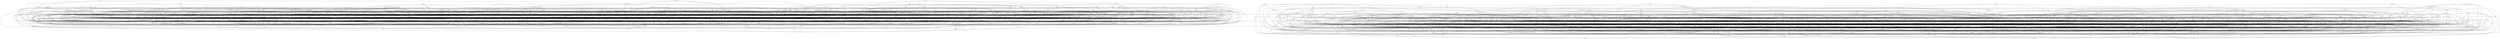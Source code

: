 graph G {
ncx -- ncb
ncx -- zdz
ncx -- zlz
ncx -- pcj
mrt -- rjs
mrq -- bvd
mrk -- zsg
mrk -- ksb
mrk -- cml
mrk -- hqh
zhx -- rdv
jxx -- vcv
zrx -- zss
zrx -- ngj
zrx -- mph
zrx -- fcm
zrx -- zlk
mhk -- bnf
mhk -- pcb
mhk -- hjk
mhk -- vxf
lmc -- nhr
lmc -- slp
lmc -- ltz
lmc -- mzl
lmc -- ddm
lfb -- npj
lfb -- xxj
lfb -- zzs
lfb -- zrz
zxf -- fnz
kpq -- rtq
kpq -- kjs
kpq -- kdr
rgr -- cpx
rgr -- xlc
rgr -- slp
frp -- cpx
frp -- xfc
ntr -- xtb
vtl -- sht
vtl -- cfl
vtl -- lxr
vtl -- knj
cjj -- vkh
cjj -- rmz
xtz -- jpp
xtz -- cjj
xtz -- zpf
bcs -- snl
bcs -- kkm
bcs -- rfk
bcs -- xgt
rcx -- bvd
rcx -- ntx
rcx -- pgg
rcx -- fbm
bgk -- mtg
fqx -- jbh
fqx -- hzz
fqx -- gvp
fqx -- pgv
tks -- cln
tks -- vcl
klh -- pfh
jmk -- mgn
jmk -- nvg
dsz -- pjj
dsz -- mlx
jxr -- lsf
jxr -- mph
gbg -- mdn
zmg -- vbt
zmg -- cjv
zmg -- mqj
zmg -- cpf
lmq -- mtg
lmq -- hlx
lmq -- qtn
vcd -- qcj
vcd -- ksb
vcd -- mkg
xhl -- xpt
xhl -- xtv
xhl -- tmc
dzn -- qkp
rqj -- qnm
rqj -- zfl
rqj -- czq
rvm -- fhm
rvm -- fnq
rvm -- hlx
rvm -- vrb
rvm -- zbx
xgx -- svg
smv -- mnz
smv -- psr
smv -- lzl
smv -- qmj
smv -- gcb
sdx -- vxx
sdx -- vqq
tbl -- ntr
kms -- dfl
kms -- zmz
lqz -- stz
lqz -- jxq
lqz -- hdk
qdx -- pgp
qdx -- dsk
fvr -- trk
fvr -- qkp
fvr -- btv
fvr -- rfk
fvd -- ngp
fvd -- gxp
fvd -- xfs
fvd -- ljj
fvd -- bbg
grc -- pmz
grc -- mvk
grc -- slp
grc -- bxb
grc -- txr
ppf -- gdx
ppf -- gxp
ppf -- bkp
ppf -- qfp
ppf -- vdv
mqd -- src
dnk -- ldx
dnk -- jpg
dnk -- pxs
dnk -- kts
brk -- xpp
jpk -- rfg
jpk -- zlc
jpk -- tbq
jpk -- qkc
dhs -- thl
dhs -- rtq
dhs -- kls
tzp -- jmk
pgr -- hzz
pgr -- plp
pgr -- dcq
zhp -- tfx
zhp -- rjc
zhp -- fjt
xjq -- vjc
xjq -- tbl
xjq -- lzl
xjq -- fxj
gmk -- pgv
xdf -- qst
xdf -- bhx
znd -- qzm
znd -- ptl
lcj -- fht
kvb -- vxf
kvb -- ktj
kvb -- fqm
kvb -- xsv
msg -- zmm
msg -- kjc
msg -- snf
msg -- xpn
zkl -- gpz
zkl -- rmn
zkl -- nvk
zkl -- xpb
kmk -- lvt
sdr -- jbr
sdr -- ndr
sdr -- vhp
sdr -- kzf
sdr -- ndp
lhm -- mqv
lhm -- tfd
lhm -- xvk
lhm -- qdc
pdp -- sbk
pdp -- pgp
tsc -- cjv
tsc -- ttq
tsc -- fcm
fvf -- tct
fvf -- jgx
fvf -- fjt
fvf -- rmh
fvf -- fdr
jrq -- ndf
jrq -- stg
jrq -- rjz
jrq -- vbp
jrq -- ldt
bkp -- cgb
kfr -- dtl
kfr -- thv
kfr -- mzn
hjd -- bqf
hjd -- tzp
hjd -- zrt
hjd -- vjn
hjd -- fkz
rfk -- psd
hkr -- gft
xkp -- qsx
xkp -- xbd
ldr -- jvp
ldr -- dmr
sqc -- psf
zsj -- lrc
zsj -- xpm
zsj -- hvj
vjn -- pml
jmr -- ztk
jmr -- xvk
jmr -- mms
zqq -- ttc
zqq -- qzx
ttc -- cjv
ttc -- jfp
hzp -- jcg
hzp -- xmc
hzp -- qpr
cns -- kxx
mkz -- xpb
mkz -- dtn
njh -- txr
njh -- nhk
njh -- kmn
njh -- cmp
cgs -- mrs
cgs -- spk
klv -- chf
klv -- zbz
klv -- vrf
fdl -- lkd
fdl -- frh
xms -- dgm
ddm -- xvp
ddm -- csc
ddm -- gqp
zjv -- tnr
zjv -- fsv
zjv -- qzz
zjv -- czr
vbp -- cvq
vbp -- cln
vbp -- ggm
hld -- fql
crt -- jls
crt -- krp
crt -- ldj
crt -- zlj
hlb -- zdh
hlb -- bpc
hlb -- rzb
hlb -- bxz
hlb -- vnh
hlb -- qch
rbf -- xdb
rbf -- nml
rbf -- gqg
rbf -- zht
rbf -- kvr
mfd -- pql
mfd -- kjc
vbm -- dsz
vbm -- zmm
ngj -- dlt
mxq -- mqj
mxq -- xmc
mxq -- llm
mxq -- ttc
qcm -- xtb
qcm -- gpx
qcm -- tgx
qcm -- gnz
svj -- cpx
svj -- ckl
hbz -- dgs
hbz -- gqp
lkl -- xlc
qjx -- pkb
qjx -- kjc
qjx -- zmx
rtx -- fxm
rtx -- mgn
rtx -- bkc
zpx -- gnk
vcx -- lmk
vcx -- fdg
vcx -- bjx
sjp -- jsh
sjp -- hbm
sjp -- gbm
sjp -- lhj
sjp -- drj
krp -- ltc
krp -- mzp
dbr -- vjl
dbr -- zdz
cxp -- gjj
cxp -- fzg
cxp -- lzl
cxp -- nff
sbm -- zlk
sbm -- rzp
sbm -- bpc
sbm -- ngj
vzv -- cps
vzv -- rbf
vzv -- cll
vzv -- vpv
vzv -- chn
hpk -- gnt
hpk -- lfx
hdq -- msz
hdq -- ccv
hdq -- msg
dsd -- lxg
dsd -- xgb
dsd -- krk
dsd -- qrn
xgb -- zdz
xgb -- lhp
xgb -- bsq
nhp -- shr
nhp -- msz
pbk -- xxl
pbk -- mlr
bgg -- zxt
bgg -- xfr
pxn -- gqg
pxn -- zqz
pxn -- mtq
pxn -- dsk
pxn -- trx
pxn -- znf
mgx -- qgj
mgx -- qcj
mgx -- vlv
hhk -- mrq
hhk -- zst
fkr -- czq
fkr -- pgp
prz -- bzp
dqm -- lbp
fzq -- bql
ngc -- lsf
cpf -- lnn
rgx -- szt
zqz -- vjb
qpb -- ddq
qpb -- mmt
qpb -- lgt
nnb -- jgr
nnb -- ppx
nnb -- rgx
jbc -- chg
jbc -- zbk
ltc -- xzz
dqh -- lks
rsl -- tpx
rsl -- hhm
rsl -- krp
rsl -- ksb
fnq -- kjv
qxs -- vjf
qxs -- dmr
lcs -- bqm
lcs -- prq
lcs -- qdt
lcs -- hfh
kjm -- pxk
kjm -- cck
kjm -- xxr
kjm -- pcj
mcm -- mxg
rhx -- qqn
rhx -- mhc
rhx -- bvq
fgv -- pzx
fgv -- zst
fgv -- jjq
nml -- czh
bds -- mgn
bds -- ptz
bds -- zhr
bds -- flh
bds -- tns
nfs -- drh
nfs -- qsx
vmc -- kqd
vmc -- jqq
tsn -- dxp
tsn -- rnc
tsn -- jxr
tsn -- ggc
xpp -- mdz
xpp -- pgg
kkm -- jhb
kkm -- vjn
kkm -- zhx
kkm -- nqh
zvz -- rlj
fcq -- dxp
fcq -- xfr
fcq -- cpf
fcq -- lgk
vch -- blb
vch -- cln
vch -- lhj
vch -- tjq
vch -- dgc
rhj -- fnq
rhj -- zpf
rhj -- dxc
sps -- fpl
sps -- cpx
sps -- znk
dzk -- nqj
dzk -- bfr
dzk -- lkr
dzk -- xsp
khm -- lxt
khm -- ztk
znt -- hjg
znt -- fqg
znt -- nml
znt -- ldk
hjq -- qcn
hjq -- qgn
hjq -- hhk
hjq -- jtl
qtz -- krm
qtz -- ljg
qtz -- jlb
qtz -- sbd
hxh -- sps
hxh -- jsx
hxh -- lbp
hxh -- rhv
hxh -- lqb
hxh -- ktq
fqn -- sqc
fqn -- gxv
fqn -- qlf
fqn -- xgx
fqn -- fvd
gdx -- btm
gdx -- mbf
cxs -- qgl
cxs -- ngc
cxs -- zfr
cxs -- lcj
cxs -- jmh
rmq -- nhk
rmq -- xzz
rmq -- qcn
rmq -- qvs
tvt -- kzx
tvt -- spk
tvt -- sxv
tvt -- sdq
fjt -- cps
qpx -- pjj
qpx -- pgx
qpx -- qsx
ptf -- jjk
ptf -- gdd
ptf -- dtn
trx -- ssd
trx -- vqm
zlz -- zrq
hkc -- ldt
hkc -- hsr
hkc -- krp
hkc -- fkr
gmx -- gnz
gmx -- msn
gmx -- kfm
gmx -- shr
ctb -- zvp
rsx -- ldx
rsx -- hvj
dzh -- vbm
dzh -- mtz
dzh -- lcj
dzh -- bxz
htk -- bpv
qmt -- pzx
qmt -- zsm
jqc -- fzq
jqc -- glh
jqc -- mdz
hls -- bpv
hls -- kjs
srd -- zvz
srd -- cdd
srd -- rjc
zpt -- crq
qxr -- vfm
qxr -- czq
zvg -- mrp
zvg -- srt
zvg -- ngg
tjk -- mgr
tjk -- gsl
tjk -- mkg
shr -- frl
shr -- tdv
nxn -- jnj
kdr -- mhx
jml -- mdz
snc -- zds
tbq -- xgf
tbq -- hfh
cpp -- rsc
cpp -- mlq
cpp -- kvq
cpp -- lhx
kcs -- qzm
kcs -- hrz
kcs -- ttr
kcs -- lrc
kcs -- tqj
trm -- bxd
trm -- zgm
trm -- gpt
pns -- hmj
pns -- mjg
pns -- rmz
krm -- fjt
krm -- xpf
krm -- nlq
qrk -- klx
qrk -- crh
cqr -- jtr
cqr -- gxx
cqr -- ppx
cqr -- krx
plh -- vjl
plh -- xmc
plh -- dgz
plh -- zxc
qlf -- kmk
qlf -- sjv
qgn -- mbf
qgn -- fbt
dnx -- hzt
dnx -- qxx
dnx -- snm
dnx -- dcq
gzk -- cpt
gzk -- zjd
gzk -- lnt
gzk -- vmh
pxk -- xrp
pxk -- fcn
pxk -- hdk
pxk -- thv
pxk -- zmz
gcb -- vqt
cnb -- rnq
cnb -- rnc
cnb -- stf
cnb -- bkm
rdr -- zxc
rpt -- jgp
rpt -- psf
rpt -- qgk
rpt -- prz
msh -- fpk
msh -- vhf
msh -- xhh
zmq -- lmc
zmq -- rgv
zmq -- bxb
zmq -- qgj
clf -- sqc
clf -- zhx
clf -- vvs
clf -- hls
rlm -- dgz
rlm -- mdn
shd -- jrp
cpg -- gkh
cpg -- cll
cpg -- rhv
cpg -- ttg
cpg -- xgt
fcm -- skk
fcm -- rlm
bsz -- zlp
bsz -- pch
jgh -- ggd
jgh -- klv
jgh -- hkq
jgh -- lng
hmf -- bkc
hmf -- xlc
hzc -- hkr
hzc -- zhh
mxn -- ldh
flh -- tcc
sff -- rqj
sff -- xsz
dpc -- lkh
dpc -- krt
dpc -- xgv
dpg -- dqp
dpg -- jfg
dpg -- zff
fvx -- nfs
fvx -- qnn
fvx -- snf
fvx -- dfg
xmf -- tlb
tdb -- fbm
tdb -- ghn
mkq -- mtq
mkq -- jqc
nff -- xrb
nff -- qmj
nff -- clh
fxj -- zpx
fxj -- rzp
fxj -- dmr
fxj -- brs
zrk -- zdm
zrk -- gpm
zrk -- ggd
vbt -- chz
vbt -- sgn
cck -- jzm
cck -- rnc
gxv -- pck
gxv -- vhr
mhs -- vtp
mhs -- xjc
mhs -- mkk
mhs -- vjc
hrz -- thv
hrz -- gpp
hrz -- mkk
hrz -- bxr
bxg -- qth
bxg -- llm
bxg -- kms
bxg -- snm
kkr -- jjk
kkr -- mcm
kkr -- gbs
kkr -- mrp
qlh -- zbr
qlh -- chn
qlh -- ljm
zfk -- nbp
zfk -- shr
zfk -- rnq
zfk -- qkn
zfk -- pgx
nqn -- vqm
nqn -- nlg
nqn -- fcf
nqn -- shh
mts -- zqk
mts -- frl
mts -- ttr
hzb -- gmt
hzb -- thx
hzb -- zlz
hzb -- gvz
ffs -- mdn
hjx -- pgx
hjx -- dtk
hjx -- hzz
hjx -- xdf
hjx -- rqb
hjx -- cqr
jzm -- kpv
jzm -- zpt
tcr -- jhb
hbv -- czg
hbv -- mfn
hbv -- prq
hbv -- zmb
hbv -- ldr
bpg -- vng
bpg -- mrs
bpg -- njp
bpg -- gdd
ggm -- ppv
ggm -- hhp
svg -- lvt
gbq -- zpx
gbq -- zlc
gbq -- prb
gbq -- qhj
gbq -- lrc
vdc -- qbs
vdc -- pbd
tpl -- zhx
tpl -- qzj
tpl -- fjp
tpl -- prz
hbt -- xkd
llp -- grs
llp -- xpn
llp -- tsc
llp -- btf
llp -- slt
llp -- xgl
hbd -- mtf
hbd -- hld
hbd -- qhh
sxq -- lkl
sxq -- svb
sxq -- nrj
gcl -- lvt
gcl -- sbk
gcl -- rtq
gkn -- qth
brs -- mtz
grt -- mhj
grt -- jcg
grt -- qbs
grt -- njs
gdj -- fht
gdj -- xzn
kcx -- tks
kcx -- fql
kcx -- jgx
fpj -- jjr
fpj -- zjr
fpj -- zlv
fpj -- ltc
fpj -- zfl
drj -- qbn
vlm -- gxk
vlm -- bvc
vlm -- cgn
stf -- kzx
stf -- llz
stf -- mxk
stf -- zps
qcn -- ndb
qcn -- lxd
qzx -- kpv
qzx -- hlx
jsh -- psf
jsh -- qkp
gjt -- qch
gjt -- jlz
gjt -- gbg
mzn -- nvk
fsk -- gqg
fsk -- zhh
pvh -- vxx
pvh -- psp
tjb -- znj
tjb -- klx
cml -- glh
cml -- jfv
xrb -- xtb
xrb -- vhf
xtn -- kgh
xtn -- zbr
lkh -- qkc
lkh -- cds
kgr -- hls
kgr -- rlj
kgr -- pdp
kgr -- vxf
vcf -- mkn
vcf -- srg
vcf -- pxc
vcf -- brk
psv -- nsj
psv -- llm
psv -- slt
psv -- gmk
qkr -- rhv
qkr -- dzn
chp -- dxc
chp -- jhz
chp -- lkq
chp -- pns
sfx -- ggm
sfx -- fxm
sfx -- cpx
sfx -- hgj
zck -- pkp
zck -- pdf
btf -- tgn
btf -- nlb
btf -- gzb
rms -- mhj
bkm -- lmq
bkm -- krh
bkm -- sgn
ctf -- lrc
ctf -- zmb
ctf -- gpz
rph -- gcg
rph -- hbm
rph -- xhj
rph -- sdv
vvc -- kxx
lpd -- hrf
lpd -- msp
lpd -- hbm
lpd -- dqb
xmc -- cfl
jdj -- nhr
jdj -- nxb
jdj -- nrj
jdj -- sff
nfl -- fgl
nfl -- xtn
gcd -- fdr
qst -- hjj
qst -- jxx
zcs -- xxr
zcs -- qch
zjb -- shz
zjb -- ndz
zjb -- nlh
zjb -- ccv
kls -- qnm
kls -- qmd
kls -- gqp
rvr -- rhv
mbn -- ldk
xgl -- zrz
xgl -- zmv
zzt -- grs
zzt -- rgx
zzt -- svn
zzt -- xvk
vxk -- gff
mqv -- lnn
jkf -- jrp
jkf -- mgj
jkf -- zgj
jkf -- pmh
sht -- fqb
thl -- dzj
tjt -- nqh
tjt -- ccn
tjt -- pxz
tjt -- sdv
tjt -- ljg
nhl -- lkd
nhl -- pxz
jpp -- qpr
jpp -- gdr
plp -- rdr
pgx -- qnn
tcx -- pbq
tcx -- ppz
tcx -- pnr
tcx -- hpp
mkk -- sxv
jpb -- cjj
jpb -- jxx
jpb -- bll
jpb -- ckv
lvp -- gnz
lvp -- rjs
lvp -- dxc
spk -- zdh
jsx -- nxb
jsx -- cqq
ftt -- crh
ftt -- zss
fjp -- rss
fjp -- vbx
fjp -- znr
zff -- njc
zff -- mmb
bbg -- cmm
bbg -- qpt
bbg -- cpd
bbg -- qcj
mgl -- njc
mgl -- zsg
mgl -- zvp
mgl -- kgj
xtd -- xxl
xtd -- fsk
rsd -- jgg
rsd -- blm
ztk -- bxr
ztk -- vgc
zmx -- zsb
zmx -- gbg
vns -- kmg
vns -- kvq
vns -- bcn
vns -- nsp
gkd -- bdh
gkd -- fzq
gkd -- hpk
chb -- ksp
chb -- rsb
nlh -- brc
nlh -- cns
nlh -- kts
gxz -- zmh
gxz -- zxc
gxz -- pxt
gxz -- mgz
znk -- tjk
znk -- ljg
tpf -- trm
tpf -- mgx
tpf -- tns
pnh -- mdn
pnh -- chb
pnh -- pcj
pnh -- jhx
ccv -- ffs
ccv -- kcm
zdz -- xnk
zdz -- pkp
pjj -- plp
lpn -- qjq
lpn -- dvr
lpn -- dsk
lpn -- xzz
jfm -- tvz
jfm -- ptq
jfm -- dxp
jfm -- mrt
skq -- tcc
skq -- hbd
skq -- gcg
skq -- kgh
zzv -- vll
zzv -- xlt
zzv -- xsv
zzv -- hld
hjh -- qvf
hjh -- gnx
hjh -- bhx
hjh -- zsb
glh -- jbt
fdg -- hdv
fdg -- psr
fdg -- vbt
pzn -- qtr
fpk -- tjb
fpk -- zjb
fpk -- cgf
fpk -- zpt
xts -- lks
xts -- hgf
xts -- hlt
xts -- blm
szd -- qgl
szd -- xnn
szd -- svn
szd -- fdg
mkn -- dff
mkn -- pcb
mkn -- blm
vlh -- qch
vlh -- tlh
vlh -- zqv
vlh -- zbj
kzf -- tbq
kzf -- kjv
svr -- srv
svr -- hbq
svr -- bvq
svr -- zgm
ghj -- mkz
ghj -- prb
ghj -- dgz
ghj -- qxx
ghj -- fqb
frh -- dzj
frh -- zgj
dqp -- nml
dqp -- ckl
dqp -- vml
dgc -- xxm
dgc -- bvq
dgc -- bts
qvq -- gvz
qvq -- qxs
qvq -- cjj
qvq -- jmz
jxq -- pxt
jbr -- qrk
jbr -- kkr
jbr -- zmh
ttk -- ngp
ttk -- tkh
ttk -- vcd
skk -- plp
tmv -- lfc
spp -- rjs
spp -- gkn
spp -- zqq
mjb -- qkb
mjb -- nhp
mjb -- zss
mjb -- cjv
pxs -- qsx
pxs -- tck
rgn -- zfl
rgn -- bql
pmc -- gzj
pmc -- jfp
qhp -- dtn
qhp -- rlp
qhp -- jvp
qhp -- znj
qhp -- drh
jgj -- xjc
jgj -- gkn
jgj -- bbr
jgj -- lfk
kvr -- tcz
kvr -- lcm
kvr -- jjr
kvr -- zgv
txz -- kqd
txz -- pnm
sbr -- dcq
sbr -- tsh
sbr -- zss
sbr -- bxz
fpl -- shh
fpl -- cjl
mcd -- kkj
mcd -- zsm
mcd -- vfd
mcd -- cqj
mcd -- pzv
pnt -- npb
pnt -- fxk
pnt -- fds
pnt -- mvt
knj -- zdz
knj -- mrs
nlq -- qhh
nlq -- rss
nlq -- vrf
qrn -- kts
qrn -- vjq
qrn -- ppm
qrn -- xpt
qrn -- dbp
gtn -- csc
vqs -- mxm
vqs -- qkb
vqs -- lsf
vqs -- msz
hqh -- vrm
hqh -- qmd
hqh -- jvx
dvr -- pfb
dvr -- qlh
dvr -- fqg
ztg -- pgg
sdq -- zxf
jqq -- svb
rjb -- qlx
rjb -- hbz
rjb -- rtq
rjb -- ptz
zxv -- fqg
zxv -- tdb
zxv -- ssd
qcb -- gsl
qcb -- hld
fsv -- gsf
fsv -- pkp
czh -- tzn
ppj -- lbp
ppj -- tmv
ppj -- hgj
ppj -- nmb
gff -- jrg
gff -- cpd
gff -- psd
gff -- ldh
gff -- tcz
crq -- bpz
slt -- bxr
fsc -- frp
fsc -- fvb
gpf -- qxg
gpf -- bkp
gpf -- pxz
pdc -- jtd
pdc -- bks
pdc -- chn
pdc -- xxs
mnp -- chz
mnp -- gvx
mnp -- jmr
mnp -- vsv
ndz -- qzx
dhk -- hqc
dhk -- jrg
dhk -- cpx
dhk -- djb
hqc -- zbr
hqc -- fvb
ftg -- xjq
ftg -- xpn
ftg -- kjc
ftg -- zbj
rxz -- ttq
rxz -- xsp
gdh -- nnd
gdh -- vjn
gdh -- xmf
gdh -- mxn
mzl -- htf
mzl -- bdh
vmr -- mrq
vmr -- jgg
xsv -- zvp
xsv -- sjv
xsv -- znk
hrf -- btm
xxr -- jll
xxr -- dxc
gst -- lmj
gst -- xvp
gst -- vfd
gst -- svj
gst -- qxh
gst -- bgt
zkk -- pdf
zkk -- qnn
xbd -- dpl
xbd -- gzb
xbd -- zfr
rgv -- tjg
rgv -- gnn
rgv -- qpt
rgv -- rhr
dds -- vfm
dds -- gxj
dds -- lks
nnn -- rms
kjz -- qzn
kjz -- zlz
kjz -- ptq
kjz -- tnv
dxl -- hbt
dxl -- tqk
dxl -- frp
dxl -- tfx
rqb -- rbg
rqb -- ldr
rqb -- lqz
brc -- zjd
hjk -- qxr
hjk -- trx
hjk -- dzn
mbl -- tmv
mbl -- gcd
mbl -- tks
mbl -- jvx
thx -- zmz
thx -- nhp
thx -- brc
zxt -- szt
tgn -- rsc
hfh -- rms
cqj -- lgr
cqj -- crz
ttr -- mnz
ttr -- zlq
jfc -- htf
jfc -- cbj
jfc -- rlj
bnx -- xfc
nhr -- pfb
xbz -- gvz
xbz -- zpx
xbz -- bxz
pjm -- dxp
pjm -- mxk
crz -- gqg
crz -- gcg
vng -- qtr
vng -- jnb
kbm -- mbf
kbm -- dff
kbm -- qvs
kbm -- zlj
vml -- zjr
vml -- thl
vml -- znr
qhf -- cgf
qhf -- pxt
qhf -- jxx
zjl -- xhc
zjl -- bpv
zjl -- mbn
zjl -- gzg
zjl -- dqj
qlt -- vxz
qlt -- psr
qlt -- smj
qlt -- xgv
qlt -- qdt
vjc -- dtk
vjc -- lll
vzb -- qmb
vzb -- tnr
vzb -- nxn
vzb -- mgr
vzb -- sbk
vzb -- hhk
tdg -- qkc
tdg -- gth
tdg -- rbb
tdg -- hvj
pdm -- vfb
pdm -- pbk
pdm -- djg
mlq -- fcm
mlq -- klh
qfm -- mlq
qfm -- vbm
qfm -- gdj
lfc -- cjg
lfc -- bzp
pdh -- cjv
jmh -- krk
jmh -- jxq
jmh -- khm
stb -- hdq
stb -- dqd
stb -- gch
sxc -- fpl
sxc -- fxm
sxc -- nhk
sxc -- psp
mnd -- fmj
mnd -- xxs
mnd -- qfp
mnd -- rrm
mnd -- jtg
bnr -- kmf
bnr -- lxr
mdz -- qkp
mdz -- jfv
mrp -- jch
mmt -- pxz
gbm -- dds
gbm -- qbj
gbm -- mmb
zdb -- xdf
zdb -- nhq
zdb -- hdv
zdb -- xzn
zdb -- chg
mhc -- zvp
mhc -- blm
mhc -- lkl
vsv -- bgl
vsv -- zpx
kxr -- szt
ndp -- jvp
ndp -- mzc
ndp -- ngj
szk -- clh
szk -- zxf
szk -- gjt
szk -- tjz
srk -- lmj
srk -- qfb
srk -- qjq
hjj -- spk
bpj -- sdq
bpj -- jxr
bpj -- lxt
bpj -- vls
gth -- dpl
gth -- nqj
gth -- ppx
qcj -- cmm
qcj -- nxg
qcj -- gbm
nft -- thl
nft -- lfx
nft -- szj
cvq -- hqc
cvq -- mkg
mss -- ptq
dbp -- vrb
pck -- ljm
bts -- cjl
bts -- mtf
bts -- psf
nsp -- fxs
nsp -- cxp
nsp -- pkp
tbn -- hzp
tbn -- krx
tbn -- gdj
tbn -- kmf
gkt -- nfl
gkt -- cml
gkt -- qpv
gkt -- pft
gld -- zvp
gld -- jlb
mlr -- mjr
mlr -- cjg
gjz -- bvc
gjz -- txr
gjz -- lhj
fgl -- ttg
zpd -- xtc
zpd -- hld
zpd -- pft
lrh -- ncb
lrh -- mfd
lrh -- zpf
lrh -- mcm
xxq -- znr
xxq -- hqz
xxq -- njd
xxq -- zlj
xxm -- jtg
xxm -- zgm
xxm -- pgg
clc -- qjs
clc -- rgb
clc -- pfb
clc -- jml
bvq -- pml
bvq -- ztg
bvq -- gkh
xkc -- frp
xkc -- xxs
xkc -- pml
grh -- lkd
grh -- ksr
grh -- cgn
grh -- qhl
vpf -- djb
vpf -- zdm
vpf -- pdp
vpf -- fpd
rzb -- srt
rzb -- mxg
rzb -- mjt
snl -- mkq
snl -- cll
snl -- nxg
dqj -- zfv
dqj -- hzs
dqj -- vrm
fmd -- mdz
fmd -- nms
fmd -- jlb
dkc -- blm
dkc -- bxb
dkc -- vhr
bxs -- sdx
bxs -- zqp
bxs -- fzq
bxs -- cvq
gxx -- pjj
vhp -- bbr
zbz -- cpd
zbz -- lmj
zbz -- fdf
mgz -- frl
mgz -- tnl
mgz -- nvk
vjp -- ctb
jdg -- mph
jdg -- mjb
jdg -- tnv
jdg -- cds
jdg -- lhp
rdd -- pfb
hvh -- tqx
hvh -- dbp
hvh -- gqv
nxb -- fbm
qdt -- jcg
qdt -- rzq
tmc -- zbk
tmc -- vrb
tmc -- pgr
qfg -- tvf
qfg -- nft
tht -- cdd
tht -- vfm
tht -- mrq
skm -- msz
skm -- krh
skm -- jfz
skm -- zcs
rzq -- zmh
fkp -- bzp
mng -- zmv
mng -- nnn
vlj -- fdl
vlj -- hmc
vlj -- zqz
vlj -- zrt
vlj -- mcr
vlj -- fvd
xvk -- tbq
xvk -- qhj
bfr -- qvf
bfr -- vfx
bfr -- zqv
bfr -- chz
dpm -- kjs
dpm -- gcl
dpm -- hxp
qgq -- hjj
qgq -- sxv
zbf -- hkh
zbf -- zmv
zbf -- hqf
zbf -- bxg
zbf -- jpg
xrp -- xgf
xrp -- smj
jgx -- mmt
jgx -- lmh
jgx -- ktq
bvc -- xhc
bvc -- ssd
vbv -- zpf
vbv -- cgs
vbv -- qgq
qxc -- xsm
qxc -- mcr
qxc -- crl
qxc -- srk
qxc -- ttk
mmk -- srg
mmk -- ldp
mmk -- lnm
dtb -- dtn
dtb -- fht
dtb -- gvx
znf -- ssd
znf -- cgn
znf -- pxc
znf -- gnt
nlm -- cml
nlm -- jqq
nlm -- fbk
zhr -- gpm
zhr -- dzn
tjl -- dkl
tjl -- gpp
tjl -- mtz
jrm -- gld
jrm -- sxq
jrm -- mfx
jrm -- tcr
ndr -- vhp
ndr -- vbv
ndr -- pkb
vpv -- sbv
vpv -- mlr
vpv -- qfb
zks -- msz
zks -- kzx
zks -- xhh
zks -- brc
bll -- mhj
dtl -- pbd
dtl -- jhz
bfb -- gxx
msz -- czg
npq -- zql
npq -- lxr
npq -- gcs
zcm -- vls
zcm -- tdj
zcm -- lkg
zcm -- htr
qpr -- mjg
fcf -- mmk
fcf -- vts
fcf -- vmr
kqv -- lxr
kqv -- mkk
kqv -- lqc
jmp -- nms
jmp -- dqh
jmp -- gnn
jmp -- zht
vst -- tqx
vst -- hbs
vst -- fzg
pnz -- qpb
pnz -- tcc
pnz -- bqp
pnz -- rkk
vbk -- rbf
vbk -- xpf
mtq -- qpt
dbs -- mbn
dbs -- lfr
dbs -- qmt
dbs -- mkg
jvc -- tcc
jvc -- pcb
jvc -- zst
jvc -- zgm
sbp -- pkb
sbp -- mjt
sbp -- hxv
sbp -- tfl
kkh -- nlm
kkh -- vdz
kkh -- fql
vfb -- gsl
vfb -- nlg
vfb -- mgj
vfb -- qzj
tnj -- bvq
tnj -- qmd
tnj -- kpl
rpb -- svb
rpb -- cmm
rpb -- srv
hqz -- cps
hqz -- vdv
xdz -- zkn
xdz -- rtx
xdz -- hmc
xdz -- djb
xgm -- zdh
xgm -- pfh
xgm -- hdv
rrr -- xgx
rrr -- jrg
qft -- dls
qft -- qlz
qft -- jbc
qft -- hff
rzp -- chg
xtc -- nmp
xtc -- vvb
xtc -- cjg
njv -- qkc
njv -- ncb
njv -- rfg
pjq -- rmn
pjq -- kfm
pjq -- xpm
pjq -- rjs
gxp -- rgb
vfd -- hpk
vfd -- fdf
mbp -- xzz
mbp -- mmb
nnf -- cgf
nnf -- fxn
nnf -- jch
nnf -- rhh
jgp -- vhr
fpr -- rxz
fpr -- vhq
fpr -- qvh
fpr -- plh
jfh -- htr
jfh -- xtz
jfh -- xnn
lmj -- bkp
vmb -- pnm
vmb -- fds
vmb -- qjq
vmb -- mrq
tmm -- jjc
tmm -- djb
tmm -- hsr
ccr -- fhg
ccr -- lhp
ccr -- tdv
szq -- gcd
szq -- gpt
szq -- ddq
szq -- njd
tnv -- vvc
bpp -- svb
bpp -- dzn
bpp -- jml
cbj -- fbt
cbj -- svg
jlz -- tqx
lgk -- zlc
lgk -- rqk
lgk -- vng
kfm -- gbg
kfm -- jmz
nlb -- pgr
nlb -- kxx
lxg -- gsb
lxg -- njt
hxd -- crh
hxd -- qfm
hxd -- pgv
hxd -- fnz
ckl -- tns
sch -- sdv
sch -- mgj
sch -- qhh
sch -- qxh
sch -- qmd
sch -- nhd
qhl -- jnj
mxk -- vbz
mpj -- jnb
mpj -- frl
mpj -- zmm
bgl -- qsg
bgl -- cds
crh -- dmr
xjx -- zrk
rnc -- zpx
zkt -- kbc
zkt -- ftt
zkt -- mcm
pnv -- lmq
pnv -- qrk
pnv -- vnc
qll -- vls
qll -- jfh
qll -- lhp
jsn -- prq
jsn -- bfb
jsn -- zxc
jsn -- gpp
jsn -- chb
vcl -- fqv
vcl -- tzn
xpq -- llm
xpq -- xtb
xpq -- ncx
xpq -- prx
dbj -- jgx
dbj -- vgb
dbj -- nmb
zlq -- zmh
zlq -- crq
jch -- ptq
jch -- vqt
bnf -- gpt
bnf -- hhm
rss -- qfb
rss -- nvg
nsb -- pxk
nsb -- gnz
nsb -- kcm
nsb -- ltp
gch -- pfh
gch -- snf
qhg -- klc
qhg -- rnh
qhg -- tjl
qhg -- cns
bqz -- vdc
bqz -- zmz
tzn -- zvp
ncg -- kkj
ncg -- rlj
ncg -- qlx
ncg -- qfg
hff -- nlb
hff -- bgk
hff -- lxt
xsz -- tvf
xsz -- ddq
zng -- ffs
zng -- nvv
pdl -- kdr
pdl -- cvq
pdl -- bnx
tmz -- zqk
tmz -- ngc
tmz -- lvp
sgn -- jbc
sgn -- lml
sdz -- bdb
sdz -- lmq
sdz -- fxn
sdz -- lll
rmh -- jjq
rmh -- mpf
rmh -- cgb
mfn -- prx
mfn -- jhz
mfn -- fcn
mfn -- rhj
mfn -- grt
sfd -- bjx
sfd -- mbk
sfd -- gnz
sfd -- vnc
nkt -- gcz
nkt -- nnd
nkt -- nhk
nkt -- gxk
jlx -- tjz
jlx -- xxd
hzn -- xzn
hzn -- msn
hzn -- mjg
hzn -- ksp
qjs -- mzv
qjs -- vll
qjs -- kkh
mqx -- vcf
mqx -- zqz
mqx -- bvd
mqx -- rtr
pgn -- qkr
pgn -- qmb
pgn -- nxg
pgn -- rfk
qkb -- fcn
qkb -- dcq
qkb -- kxr
hxr -- fxn
hxr -- sxr
hxr -- bsz
hxr -- qgl
vlq -- xmc
vlq -- vrv
vlq -- npq
vlq -- xms
tqk -- gxj
tqk -- dzj
cbn -- lmk
cbn -- qdr
cbn -- mqv
cbn -- cpt
jfr -- gnt
jfr -- dbc
jfr -- jkj
jfr -- dqh
mvm -- snc
mvm -- fdf
mvm -- jml
mvm -- smb
mvm -- qxr
mvm -- qmt
ctp -- htf
ctp -- xmm
ctp -- qnm
ctp -- vkl
kkb -- fcn
kkb -- gsb
kkb -- kzx
kkb -- jgr
rtr -- gxj
rtr -- qjq
rtr -- dsk
rtr -- rdv
llz -- chz
llz -- kjv
fvv -- qht
fvv -- rtc
fvv -- fdz
fvv -- nhl
jjq -- xjx
jjq -- vrm
kvq -- kpv
kvq -- tsh
hcb -- xkp
hcb -- tgx
hcb -- zjd
hcb -- dbr
xgv -- tdl
jjr -- hld
jjr -- fmj
qdr -- lml
qdr -- fcz
lfr -- jjz
lfr -- ssd
pxf -- cpd
lml -- bgk
lml -- hbs
kpl -- grc
kpl -- bxd
kpl -- sjv
ppm -- fhg
ppm -- lhp
mpf -- dpm
mpf -- phr
mpf -- nqn
mpf -- fkp
mpf -- fsc
mpf -- drj
mpf -- jfg
cvb -- mhg
cvb -- zmm
cvb -- ngg
cvb -- ccr
smb -- vbk
smb -- qpv
jjz -- kdr
zzs -- dtl
zzs -- sxv
pmn -- mtg
pmn -- hjj
pmn -- vls
pmn -- pkb
mtj -- mzv
mtj -- xfb
xbb -- kcc
xbb -- lnm
xbb -- bpv
xbb -- brk
xsp -- mtz
xsp -- zlp
xsp -- vvc
xsp -- tdl
tdj -- pbd
nlg -- tcz
vxz -- cpf
txg -- qzz
txg -- pch
txg -- lqc
txg -- njt
nsj -- xgv
nsj -- thv
nsj -- hrr
nsj -- zps
mtc -- gmt
mtc -- pdf
mtc -- vhp
mtc -- zqv
mtc -- dpc
mtc -- hxr
tjz -- ngc
tjz -- gzj
tjz -- pql
xfb -- zht
hsr -- sqs
hsr -- zdm
hsr -- xsm
pzv -- cmm
pzv -- ctb
pzv -- xpc
pzv -- zgj
zql -- kfm
zql -- tqj
zql -- qfx
rsb -- gqv
hfq -- mlx
hfq -- vrb
hfq -- pjm
hfq -- qdr
xhp -- gzg
xhp -- vbk
xhp -- jnj
cbc -- hbz
cbc -- hhp
cbc -- mgn
cbc -- bxd
nmf -- tft
nmf -- qmx
nmf -- bsq
nmf -- hqv
gsb -- zss
gsb -- vsx
ljg -- qbj
ljg -- xmf
xqs -- rfg
xqs -- tvz
xqs -- zfr
xgc -- qtn
xgc -- pfh
xgc -- brc
xgc -- vrv
frn -- lmh
frn -- qxg
frn -- vxx
vlv -- dbc
vlv -- jbt
tck -- pgx
tck -- tgn
tck -- xjc
nxz -- mjl
nxz -- vdz
nxz -- njc
nxz -- rkv
zgv -- ldh
zgv -- mxn
zgv -- tns
bhk -- kgj
bhk -- frp
bhk -- rdv
bhk -- vxx
qhj -- pdh
dbv -- ltp
dbv -- bxj
dbv -- tgx
mkp -- hqz
mkp -- htf
mkp -- bvq
mkp -- qzj
gjj -- pcj
gjj -- xms
gjj -- xtb
ltp -- krt
bcn -- xbz
bcn -- qmj
bcn -- pjm
lvs -- tzx
lvs -- gnx
lvs -- nmq
lvs -- zsj
djb -- pxc
rhh -- xrp
rhh -- qnn
rhh -- tqj
rhh -- rmn
rhh -- xmc
vtp -- jvf
vtp -- chz
pct -- pzn
dls -- fqb
dls -- xxj
dls -- vhf
hpp -- qpr
hpp -- chz
hpp -- xtb
hpp -- prx
rtq -- jbt
fbr -- hbd
fbr -- zhp
fbr -- tnh
fbr -- jrm
zlk -- rmn
zlk -- vhp
fqv -- lfx
qqd -- fnz
qqd -- pzn
qqd -- rlm
qqd -- fqb
npc -- vjb
zrt -- vjp
jkn -- bll
jkn -- xhh
thd -- szj
thd -- ckr
thd -- flh
thd -- lfx
thd -- hmf
mhx -- hgf
jfs -- zfv
jfs -- mmb
jfs -- bqf
ltz -- tjk
ltz -- tdb
ltz -- dbj
hgj -- psp
hgj -- ttg
dbc -- tjq
dbc -- xbb
lpx -- qvf
lpx -- mnz
lpx -- qzz
lpx -- jpg
vmh -- tnr
vmh -- fnq
vmh -- lhx
kbx -- dvd
kbx -- xtd
kbx -- hrf
kbx -- xfs
pxd -- rrr
pxd -- fsk
pxd -- nxq
pxd -- xpf
hjg -- hxp
hjg -- jrp
mms -- cgs
mms -- slt
mms -- dfl
kbh -- gnk
kbh -- qtm
kbh -- njp
kbh -- jhz
vmz -- zxf
vmz -- hbs
vmz -- grs
cqq -- xvp
cqq -- pxc
xhz -- ngg
xhz -- sgn
xhz -- dgm
qmj -- lll
jjk -- vgc
jjk -- nfs
ptz -- txz
xpc -- gpt
xpc -- ccn
xpc -- bnx
gpx -- sht
gpx -- smj
bxz -- mrt
kcm -- msn
kcm -- fzg
gdd -- qtm
rkp -- kcx
rkp -- rdv
rkp -- fpj
rkp -- mrq
rkp -- bts
fhm -- vst
fhm -- qpx
fhm -- nvv
qpf -- jtl
qpf -- kqd
qpf -- mvt
qpf -- fvb
lxd -- rsd
lxd -- jtg
kbc -- zlp
kbc -- vgc
rrl -- fql
rrl -- mdz
rrl -- bdh
xnn -- xtv
xnn -- pkp
lfk -- tnr
lfk -- krx
lfk -- mrp
vqm -- cbj
mpx -- qbn
mpx -- ljm
xln -- lqc
xln -- zqv
xln -- bfb
zkn -- dff
vdz -- bkx
srv -- gpm
srv -- cps
srv -- vdv
bkk -- rvd
bkk -- shh
bkk -- mvk
bkk -- zbr
bkk -- prd
bkk -- gfb
pql -- ptl
bvl -- nmq
bvl -- svn
bvl -- mlx
rjc -- vgb
rjc -- htf
tnh -- ccn
kgh -- ldb
zlc -- jfz
qlx -- mkq
qlx -- lcr
qlx -- ckr
hxt -- zsb
hxt -- zzs
hxt -- zqq
xhc -- xfc
rkk -- pzx
rkk -- fkp
rkk -- gnt
rkk -- svj
vbx -- vgb
vbx -- gxj
vbx -- pgg
vbx -- ckr
vbx -- sbd
gmg -- drh
gmg -- ngg
gmg -- sht
gmg -- skk
gmg -- fcm
nrj -- bnx
nrj -- dzj
fxn -- zxt
fxn -- fhg
fxn -- qmx
fxn -- jmz
fxn -- lkg
tdv -- mss
tdv -- zck
hrq -- qnt
hrq -- xms
hrq -- vfx
gnx -- ttq
nnx -- zqp
nnx -- dqb
nnx -- xpz
nnx -- sxc
tpc -- krh
tpc -- hbs
tpc -- tnl
tpc -- qzx
tpc -- msh
mnt -- dfz
mnt -- bdh
mnt -- pxf
ksp -- jgr
dqb -- vdv
dqb -- zns
gnn -- snc
gnn -- gkh
tdl -- njp
tdl -- vgc
pkb -- qmj
qgb -- qht
qgb -- xsm
qgb -- pzx
qgb -- gld
gsf -- npj
gsf -- ldx
gsf -- tvz
bvt -- pct
bvt -- gzj
bvt -- vdc
bvt -- rbg
bvt -- jxq
bvt -- snm
phr -- nmb
prd -- hpt
prd -- sff
prd -- hbm
prd -- pqd
prd -- zkn
npb -- xrv
psr -- sbj
psr -- dxp
jxc -- pkb
jxc -- lcj
jxc -- qhj
jxc -- czg
hgf -- mbf
srt -- pxt
srt -- dgm
srt -- jbc
srt -- zlc
vjb -- hbq
vjb -- lfx
xdm -- mxp
xdm -- rlm
gzb -- fcz
hmj -- pbd
hmj -- ckv
hmj -- ldx
hmj -- xfr
xxl -- mhx
mfx -- zpd
mfx -- ppv
mfx -- zbr
mcb -- lgt
mcb -- vmr
mcb -- mpx
mcb -- cbc
mcb -- chf
bxj -- krk
bxj -- bpz
jls -- fbm
jls -- vff
jls -- vgb
jls -- nzf
jls -- jfc
jls -- hxp
tnl -- gvz
tnl -- dnx
tnl -- dfg
tnl -- pdh
lxt -- msn
gsl -- qfp
xfr -- frl
tfx -- jgp
jhx -- vvc
jhx -- mxp
qgl -- pch
mtv -- cqq
vts -- bvd
vts -- gpf
lkq -- czg
lkq -- kts
lkq -- bgl
ndb -- gfb
lkv -- qhl
lkv -- gqp
lkv -- dqp
lkv -- fmj
zsd -- smv
zsd -- mhg
zsd -- hqf
zsd -- fgn
xzn -- qth
xzn -- vfx
chn -- hsr
hzs -- qvs
hzs -- qnm
hzs -- vml
csc -- qxg
csc -- xsz
cgf -- tlh
cgf -- dgz
tvz -- njs
xdc -- brk
xdc -- hgf
xdc -- vhr
xdc -- frh
htr -- sxr
btv -- bql
btv -- qhh
btv -- dqm
hzt -- qsg
tpx -- gfb
ppz -- htr
ppz -- rlm
ppz -- gch
ppz -- lqc
fbd -- ddd
fbd -- vtl
fbd -- vfx
fbd -- pch
zps -- vnc
zps -- mhg
qtr -- zrz
qtr -- rmz
hlg -- pfb
hlg -- flp
hlg -- fjp
hlg -- mqx
ksb -- mbf
zds -- mvk
zds -- hjg
zds -- jrg
jfg -- qfb
jfg -- xdb
ldj -- ldb
ldj -- ldk
ldj -- qcn
ldj -- hbq
dbn -- mqv
dbn -- jhz
dbn -- rgx
dbn -- dlt
kcc -- tnh
zrn -- vsx
zrn -- ptf
zrn -- lrf
zrn -- hrr
plz -- rvr
plz -- qbn
plz -- tcr
plz -- lks
plz -- xdb
ljj -- djb
ljj -- hnz
ljj -- qgk
vxf -- hbt
znr -- qgk
kqx -- hzz
kqx -- lmq
kqx -- mzn
vqq -- ztg
vqq -- plt
jkg -- mzl
jkg -- fxm
jkg -- ppv
kmh -- pqn
kmh -- rfc
kmh -- nmb
kmh -- npb
rnh -- tsh
rnh -- bll
rnh -- szt
rlp -- bgk
rlp -- qxx
rlp -- mzn
rlp -- qtn
rlp -- gcb
xpz -- krc
xpz -- slp
xpz -- nnc
dxx -- jfs
dxx -- cqj
dxx -- pdp
gdr -- cds
gdr -- cpf
gdr -- mss
svb -- bkc
svb -- zsg
qfx -- zss
qfx -- fnq
qfx -- hdv
vrr -- rkn
vrr -- xhl
vrr -- jlx
vrr -- xdm
vrr -- pct
ckv -- tbl
ddp -- zlj
ddp -- qgj
ddp -- snl
pkv -- xlc
jtd -- qkp
mpl -- qxg
mpl -- frn
mpl -- bkx
msp -- dpg
msp -- tpx
msp -- gnt
msp -- lkv
bgr -- kqx
bgr -- mpt
bgr -- dsz
bgr -- zpf
flp -- fqm
flp -- ggm
flp -- lgt
hqf -- pmc
hqf -- gnz
hqf -- jch
dmp -- krk
dmp -- zlq
dmp -- dqd
dmp -- rzq
gft -- lcm
gft -- thl
lrf -- lkh
lrf -- qsg
lrf -- znd
lrf -- gvx
lrf -- pnv
vhq -- zkt
vhq -- qgq
vhq -- sxv
gzg -- zfv
gzg -- qhl
jbh -- cck
jbh -- xgf
jbh -- vcv
jbh -- qhp
jbh -- qzz
lkr -- xtv
lkr -- dlt
lkr -- ksp
ndf -- fql
ndf -- zqp
ndf -- tqk
ldt -- mjr
ldt -- vmb
vrv -- rtk
nbp -- rzp
nbp -- sht
nbp -- kjv
rlk -- sdx
rlk -- rpb
rlk -- pkv
rlk -- tdb
vrj -- zjr
vrj -- jjc
vrj -- ktq
vrj -- fsc
pft -- lmj
pft -- xfs
xfs -- pmh
zns -- dgs
zns -- ztg
zns -- gcc
rkv -- fgl
rkv -- zrt
rkv -- bkc
rkv -- vxk
pvk -- gcs
pvk -- kzf
pvk -- dbr
mjl -- tzn
mjl -- ghn
mjl -- fgl
xrv -- pxz
xrv -- lbp
xrv -- pnm
ksr -- czh
ksr -- rdv
ksr -- kgj
ksr -- hnz
bpc -- hzt
bpc -- hjj
prq -- fcm
prq -- jlz
hvx -- vxz
hvx -- qmx
hvx -- tzx
hvx -- znj
vvb -- tns
blb -- rsd
blb -- thd
blb -- vxk
njt -- thv
njt -- klh
jff -- jpp
jff -- gpz
jff -- mng
jff -- ngg
zzn -- xsm
zzn -- nvg
zzn -- zsg
zzn -- glh
xpm -- clh
xpm -- skk
klc -- ddd
crl -- src
crl -- pml
lcr -- jtl
lcr -- bvd
hrl -- zbv
hrl -- ndb
hrl -- gpl
hrl -- crz
gxk -- xfb
hhm -- cjg
hhm -- kgj
hhm -- cjl
cfb -- rxb
cfb -- cxn
cfb -- zff
cfb -- djg
cfb -- nzf
cfb -- mbn
dzz -- qpb
dzz -- btm
dzz -- fqv
dzz -- cjx
fbk -- qgn
fbk -- dpg
fbk -- tnh
snm -- qtm
rkn -- dtk
rkn -- hxv
rkn -- bgg
rkn -- cfl
jln -- qgk
jln -- zhh
jln -- qkr
jln -- fmj
kht -- dgs
kht -- gpl
kht -- cln
kht -- xtn
kht -- nhr
kht -- qfp
htb -- bnr
htb -- ncb
htb -- rlm
htb -- jtr
htb -- xhh
bvf -- tzx
bvf -- qlz
bvf -- ptl
bvf -- gpp
xvp -- hrf
hdv -- fht
qqn -- nvg
qqn -- kjs
qqn -- rrm
fkz -- mqd
fkz -- svg
qqt -- ntx
qqt -- gpm
qqt -- srg
qqt -- tpf
qqt -- fdr
xxd -- zxt
xxd -- fzg
dsc -- zng
dsc -- gpx
dsc -- zkk
dsc -- kjz
smj -- mss
njs -- rsc
njs -- npj
nmp -- zkn
nmp -- xfb
nmp -- zhr
zfv -- hnz
zfv -- tzp
zfv -- vjb
nvd -- mmt
nvd -- ljm
nvd -- hqz
nvd -- vqm
vgh -- tzp
vgh -- fqv
vgh -- rtc
vgh -- mtj
vgh -- zds
zsb -- gpp
rjz -- lkl
khl -- qkp
khl -- vml
khl -- mjr
khl -- gkh
qkn -- bbr
qkn -- mng
qkn -- pmc
mxm -- gsf
mxm -- zpt
mxm -- sdq
mxm -- rnc
chh -- prz
chh -- jjq
chh -- dqm
chh -- shc
chh -- qpt
mnz -- pdf
znj -- kqv
dmj -- zdz
dmj -- psv
dmj -- gzk
dmj -- vcv
dmj -- pfh
lqb -- bql
lqb -- jbt
lqb -- vmc
dhq -- kdr
dhq -- htk
dhq -- gtn
dhq -- fsc
czq -- jtl
jfz -- zrz
rxb -- rpb
rxb -- nhl
vqg -- rxz
vqg -- vcx
vqg -- cbn
vqg -- tjz
gls -- lmh
gls -- qcb
gls -- jsx
gls -- ndf
gls -- lbp
jvf -- fhg
jvf -- pdh
lnr -- gqp
lnr -- ktq
lnr -- smb
lnr -- plt
sqm -- gtn
sqm -- kmn
sqm -- sbk
sqm -- djg
sqm -- qhm
sqm -- vvb
nbf -- vkh
nbf -- dtb
nbf -- qhf
nbf -- xxd
fpd -- ltc
fpd -- szj
fpd -- shd
cdz -- xgl
cdz -- brq
cdz -- njv
cdz -- xmc
rfg -- jfp
lxq -- nfl
lxq -- cmp
lxq -- mtj
lxq -- bxb
vkl -- sbd
vkl -- qzj
vkl -- ddp
zqp -- szj
zqp -- txz
zqp -- qkr
fxk -- jlb
fxk -- htk
fxk -- mtf
xpt -- bhx
bks -- jrp
bks -- zsm
bks -- plt
qmv -- xgx
qmv -- jtd
qmv -- bpp
qmv -- ntx
lgr -- dgs
lgr -- tns
lgr -- jln
lgr -- grc
gpl -- fqm
gpl -- qcb
gpl -- xfp
tgr -- nxn
tgr -- qgn
sbj -- fcz
sbj -- pfh
blm -- hjg
vcg -- ggd
vcg -- cpx
vcg -- phr
vcg -- njc
xjm -- djb
xjm -- xjx
xjm -- zjr
xjm -- lxd
xjm -- vxk
sjv -- ndb
sjv -- fds
sjv -- vjp
xgt -- gcg
xgt -- srg
qbj -- qnm
qbj -- slp
lmg -- krx
lmg -- cjg
lmg -- ldk
lmg -- rrm
zbx -- qvj
zbx -- zng
zbx -- qvf
qvj -- dqd
qvj -- qkc
qvj -- vjf
lmk -- lkr
lmk -- ctf
mqj -- snm
mqj -- crh
mqj -- qdr
bmr -- gff
bmr -- vxx
bmr -- bkc
rbb -- gdj
rbb -- xhz
rbb -- jgr
bxd -- zht
djk -- ffz
djk -- ssd
djk -- pkv
djk -- zxv
nxq -- gkd
nxq -- dzn
nxq -- rgr
fds -- gxp
hkh -- gsv
hkh -- mss
kxx -- rsc
rvd -- jqq
rvd -- kkj
rvd -- rrr
lnp -- mhx
lnp -- nqh
lnp -- xtc
lnp -- pmh
jll -- tsh
jll -- dfl
jll -- zmz
rjp -- cmp
rjp -- rhz
rjp -- nnd
rjp -- snc
cfl -- mhg
ttd -- crq
ttd -- ttr
ttd -- nnb
ttd -- dqd
ttd -- ncb
ttd -- nts
psp -- psf
vpc -- bvl
vpc -- krh
vpc -- lnn
vpc -- tnv
vpc -- rjs
stm -- rjz
stm -- vdz
stm -- gxk
stm -- nzf
nvv -- mxg
cjx -- vxx
cjx -- pkv
nnc -- fbm
nnc -- xxl
kkj -- xkd
xtv -- vjf
xtv -- mxp
vjl -- hlx
rdj -- vnh
rdj -- mhs
rdj -- hdk
rdj -- gzj
dvd -- rgb
dvd -- kmk
xhb -- cdd
xhb -- mtq
xhb -- hhp
xhb -- bkx
rtc -- phr
rtc -- qxg
rtc -- lcm
rtc -- pcb
rtc -- hbt
fzv -- vmz
fzv -- mlx
fzv -- gcs
fzv -- gnx
jkj -- dds
jkj -- rvr
jkj -- gjz
fpx -- hmj
fpx -- vtp
fpx -- ldx
fpx -- nvv
fpx -- gdd
gjr -- qxx
gjr -- zck
gjr -- lqc
gjr -- bfb
hrr -- rfg
hrr -- kmf
lmh -- hnz
lmh -- rdd
zmb -- zdz
zmb -- gnz
zpf -- ntr
xpf -- vfm
xpf -- rvr
zhh -- rdd
tft -- qll
tft -- pxs
tft -- xkp
tft -- mqj
ddd -- zjd
ddd -- dtk
csd -- tjb
csd -- dxp
csd -- jnb
csd -- jhz
jpx -- kqd
jpx -- cmp
jpx -- mtv
jpx -- nrj
vll -- nqh
vll -- src
ttq -- xnk
ttq -- sbj
vsx -- qsx
ffz -- tgr
ffz -- tht
ffz -- pml
ffz -- pck
tqj -- qtn
ngg -- npj
qpv -- lkd
qpv -- tkh
chf -- bnf
chf -- rpt
cxn -- xfp
cxn -- qbn
cxn -- dvd
cxn -- zkn
cxn -- hkr
kps -- stb
kps -- klh
kps -- drh
kps -- qqm
kps -- gdj
hjp -- sqs
hjp -- gft
hjp -- hbq
hjp -- kbx
clh -- zdh
jmz -- bpz
lrg -- xgm
lrg -- jlx
lrg -- vjl
lrg -- klc
htf -- mzp
rbg -- ftt
rbg -- qsg
rbg -- rzp
tgx -- vbz
bnc -- kmg
bnc -- zmh
bnc -- pdf
bnc -- qjx
fgn -- vbv
fgn -- rsx
fgn -- fsv
nvs -- jbt
dpl -- jfz
gcz -- vvb
gcz -- ldp
fqg -- pzv
bxr -- qth
fdz -- dvd
fdz -- vqq
fdz -- gpm
dsh -- mts
dsh -- dpc
dsh -- pjj
dsh -- tfd
jjc -- ldh
jjc -- vjp
jvs -- kcc
jvs -- src
jvs -- tcr
jvs -- zvz
lgt -- cbj
psd -- shd
psd -- kmk
mjt -- rmz
mjt -- xpn
mjt -- xqs
nqj -- qnt
nqj -- fzg
nqj -- vhp
nqj -- tbl
fdf -- sdv
fdf -- ldh
gmr -- jkg
gmr -- ggd
gmr -- zvp
lng -- fqn
lng -- ggm
lng -- bnx
lng -- tmm
pqn -- vrm
pqn -- hls
pqn -- pdm
tnr -- dgm
dcb -- zfr
dcb -- tqx
dcb -- lrc
dcb -- ptl
dcb -- jjk
dcb -- fzg
ngp -- hbt
ngp -- xkd
hxp -- znr
tqn -- ndz
tqn -- tvf
tqn -- xpt
tqn -- ztk
pbq -- tgn
pbq -- tlh
pbq -- cqr
pmz -- vjn
pmz -- mzp
pmz -- dzn
snf -- vqt
rhz -- dfz
rhz -- lhj
rhz -- rdd
prb -- dbp
prb -- fcz
bgt -- cpl
bgt -- tqk
bgt -- cqq
xlt -- ldb
xlt -- xfc
xlt -- ljj
qdc -- vgc
qdc -- vkh
qdc -- rsx
qdc -- spp
jtr -- brs
jtr -- hzz
dpq -- lkd
dpq -- thl
dpq -- rjz
hmc -- jjz
hmc -- rgb
qqm -- jlz
qqm -- cpt
qqm -- zcs
mxp -- xjc
tjq -- vmr
tjq -- xfp
stz -- dhb
stz -- rsb
zdm -- bpv
dzl -- zff
dzl -- pnz
dzl -- njh
dzl -- zjl
nkj -- scs
nkj -- lll
nkj -- lzl
nkj -- vng
trk -- mbp
trk -- cgb
trk -- shh
qlz -- gcb
mbk -- rsx
mbk -- vxz
mbk -- rms
zfr -- zdh
nts -- rtk
nts -- kxr
qvm -- pxz
qvm -- kkj
qvm -- fbm
qvm -- rrm
bkx -- jgp
vmx -- mvt
vmx -- dpq
vmx -- mqd
vmx -- dxx
mch -- xfp
mch -- fgv
mch -- vlv
mch -- vmx
mch -- jtl
fph -- svn
fph -- zss
fph -- pch
ngv -- nsj
ngv -- rdr
ngv -- mng
ngv -- hxt
ngv -- lnn
bct -- nvs
bct -- fdr
bct -- dfz
bct -- qlf
bct -- pbk
bct -- pvh
sdc -- lfh
sdc -- czq
sdc -- fgv
sdc -- nnc
lfh -- glh
lfh -- xpp
lfh -- pck
lfh -- mnt
kkk -- vrv
kkk -- pvk
kkk -- bnc
kkk -- stz
mzv -- nxb
bqp -- nvs
bqp -- vlm
bqp -- plz
dff -- mvt
gpp -- xpn
krt -- vjf
krt -- zbk
qbf -- fzq
qbf -- mtv
qbf -- dhs
qbf -- qdx
qbf -- xpp
vxd -- vcl
vxd -- psp
vxd -- flh
hlt -- nfl
hlt -- mmk
hlt -- rzl
hlt -- pxc
hlt -- gqg
shc -- kpq
shc -- rlj
shc -- bdh
mjr -- jlb
kmg -- pct
kmg -- gxx
kmn -- fkr
kmn -- cgb
kmf -- slt
tct -- zlv
tct -- qvs
tct -- jkg
jhb -- cjl
jhb -- zsm
bqf -- cpl
bqf -- ptz
stg -- xhj
stg -- csc
stg -- ghn
dkl -- qst
dkl -- ppx
dkl -- tlh
klx -- rdr
vjq -- dlt
vjq -- jxq
vjq -- xpm
gvx -- ppm
gvx -- qvf
gvx -- jch
gvx -- fhg
gvx -- mph
xpb -- zss
xpb -- gzb
qrc -- jvf
qrc -- klx
qrc -- gpz
qmb -- cll
bjx -- pzn
bjx -- qzm
mpt -- pct
mpt -- ndz
mpt -- hvj
bdb -- grs
bdb -- hzt
bdb -- hqv
tzx -- dpl
zqx -- kxr
zqx -- dxp
zqx -- hkh
vvs -- srd
vvs -- xjx
vvs -- flp
vvs -- dqh
hfb -- dfz
hfb -- hsr
hfb -- trk
hfb -- rgn
qht -- nvj
qht -- hjd
hhj -- kxx
hhj -- vqt
hhj -- bsq
hhj -- vcv
hhj -- dbp
plt -- tkh
mgr -- hpt
mgr -- jvx
mgr -- xxs
hqv -- kxx
hqv -- pbd
ggc -- tcx
ggc -- cns
ggc -- bhx
qmx -- dfg
qmx -- gxx
qmx -- zlp
fnt -- zhh
fnt -- pxf
fnt -- lfr
fnt -- kgh
pfc -- gnk
pfc -- xnk
pfc -- zsj
pfc -- vbz
cgn -- kqd
cgn -- gcd
gcs -- ntr
zlv -- zgj
zlv -- hrf
zlv -- pvh
zlv -- npc
zlv -- ttg
gcc -- ggd
ssr -- zpf
ssr -- zbj
ssr -- bqz
ssr -- qch
svn -- rsc
svn -- qtm
lkg -- fnq
lkg -- mrt
rbd -- dqj
rbd -- mtq
rbd -- vxd
rbd -- gtf
shz -- bqz
shz -- xrb
shz -- mxg
cdd -- ghn
cdd -- lfc
cdd -- ddq
nzf -- mqd
bbr -- jvf
jpm -- mkz
jpm -- zvg
jpm -- dcb
jpm -- smj
vff -- nvs
vff -- qmb
vff -- pqd
vff -- mtf
gvp -- xgf
gvp -- klc
gvp -- spk
nhq -- nnn
nhq -- sbr
nhq -- tmz
nhq -- khm
nhq -- bpz
tfd -- ngj
tfd -- xdm
rkj -- dfl
rkj -- zqx
rkj -- svn
rkj -- dbv
rkj -- xln
gbs -- knj
gbs -- zrq
btm -- zfl
nnd -- jsh
lnt -- mtg
lnt -- tdj
lnt -- mrs
lnt -- hvh
lnt -- qxs
jvx -- snl
scs -- rsb
scs -- pjm
scs -- zbk
scs -- llz
qxh -- mhx
qxh -- bgt
gqv -- zbk
qnt -- dlt
qnt -- bxj
qnt -- kpv
qnt -- qlz
qnt -- ttc
tlb -- nvg
njd -- mpx
njd -- ckr
qzn -- mhj
qzn -- qzx
qzn -- bfb
rnq -- gbs
rnq -- znd
rnq -- pql
brq -- tdv
brq -- jkn
brq -- bsz
djg -- hqc
hdk -- gdd
hdk -- rtk
mzc -- xjc
mzc -- vsx
kqd -- ldb
vnh -- mpj
vnh -- vkh
vnh -- drh
vnh -- lxg
vnh -- pql
qhm -- pkv
qhm -- jmk
qhm -- jfv
qhm -- vrf
xhj -- rgn
tqx -- lsf
htq -- pkp
htq -- vbz
htq -- cpt
htq -- qrc
htq -- vsv
nhd -- pdl
nhd -- hzc
nhd -- mgj
vkh -- vnc
vkh -- zrq
bqm -- kjc
bqm -- zfr
bqm -- vng
bqm -- zrq
gsv -- jfz
gsv -- krx
gsv -- fnz
zst -- gdx
zst -- ctb
zst -- tzn
vls -- cpt
psf -- fbt
lkk -- gsl
lkk -- xdb
lkk -- lcm
lkk -- rqj
rhr -- lnm
rhr -- ccn
rhr -- rrl
tjf -- bgg
tjf -- bhx
tjf -- xpm
tjf -- hrq
krh -- mcm
krh -- zkk
krh -- vhf
bsq -- tqj
pnr -- gmk
pnr -- hvj
pnr -- nsj
xmm -- vxf
xmm -- czh
xmm -- gpt
nvk -- mrs
nkz -- cgb
nkz -- dzz
nkz -- bnx
nkz -- rjz
tkh -- cjg
ftf -- mkz
ftf -- smv
ftf -- brs
ftf -- jhx
fqm -- gxv
gmt -- gkn
gmt -- hzz
lhx -- zmv
hmr -- ldp
hmr -- mxn
hmr -- pzx
hmr -- xkc
fxs -- nts
fxs -- vqt
fxs -- mzc
ghv -- npb
ghv -- jgg
ghv -- hpt
ghv -- dbj
fpq -- jvp
fpq -- njs
fpq -- rlm
fpq -- nnn
svf -- hkr
svf -- kcc
svf -- mzv
svf -- rjp
svf -- xrv
czr -- kfr
czr -- ffs
czr -- dfg
pnm -- jnj
gfb -- gkd
gfb -- mqd
rzl -- bkp
rzl -- jtg
rzl -- lcr
pqd -- vts
pqd -- vxd
mkc -- jtd
mkc -- fdl
mkc -- npc
mkc -- lmj
nzv -- bql
nzv -- hgf
nzv -- dqm
nzv -- xmf
dfz -- bxd
zqk -- pfh
zqk -- qbs
bql -- lvt
bql -- cpx
zbv -- ldp
zbv -- bmr
zbv -- mqd
zbv -- xkd
tjg -- pxf
tjg -- tlb
tjg -- psd
tjg -- xtd
qgj -- gtn
btg -- sfx
btg -- jjz
btg -- dkc
btg -- mpl
btg -- qfg
xmh -- gmk
xmh -- mjt
xmh -- mpj
xmh -- grs
rqk -- msg
rqk -- mfd
rqk -- ptl
rqk -- prx
krc -- srv
krc -- lfh
krc -- kcc
sqs -- cpl
sqs -- crl
txr -- ggd
lqf -- zjd
lqf -- qch
lqf -- jcg
lqf -- mjg
gtf -- ckl
gtf -- vmc
gtf -- pgp
tfl -- hfh
tfl -- rzq
tfl -- vbv
tfl -- mxk
tfl -- crq
bkv -- fnt
bkv -- zst
bkv -- nxn
bkv -- fqg
mqs -- pct
mqs -- zbx
mqs -- gnk
mqs -- krh
mqs -- ckv
sbd -- fmd
qvh -- fph
qvh -- kms
qvh -- zmv
tvf -- tlb
mrr -- ttg
mrr -- vzv
mrr -- gmr
mrr -- jgg
mrr -- zvz
mrr -- gcz
dxp -- kbc
bzp -- hhp
bzp -- tcz
rqm -- tpx
rqm -- gcc
rqm -- ntx
rqm -- xfs
nms -- qfb
nms -- xhc
knd -- tfx
knd -- tvf
knd -- mbp
knd -- xhp
hkq -- tnj
hkq -- npc
hkq -- sqc
pgv -- vbz
vzh -- gqv
vzh -- rhj
vzh -- vjc
vzh -- cgf
ppv -- vfm
sbv -- shd
sbv -- mvk
sbv -- tgr
dhb -- hbs
dhb -- zqv
jpg -- ngc
rsq -- zmx
rsq -- cjv
rsq -- bnr
rsq -- hvx
lnm -- hhp
xxj -- grs
xxj -- qsx
gtv -- bvc
gtv -- qpb
gtv -- qxc
gtv -- ndf
rfc -- htk
rfc -- mzp
rfc -- bpp
rfc -- qdx
nvj -- ljg
nvj -- drj
nvj -- tmv
sxr -- rdr
sxr -- zbj
mcr -- hzc
mcr -- dzj
ldg -- xhj
ldg -- kdr
ldg -- mtq
ldg -- rbf
bxk -- jzm
bxk -- njp
bxk -- dhb
bxk -- vdc
nmq -- lhx
nmq -- qch
ktj -- fkp
ktj -- mmt
ktj -- gcc
dfs -- jfp
dfs -- jkn
dfs -- qzm
dfs -- qbs
dfs -- qhf
dfs -- chg
skh -- ltp
skh -- rtk
skh -- vfx
skh -- gmt
bft -- tdj
bft -- rfg
bft -- jcg
bft -- jgr
hxv -- zzs
hxv -- ttc
vrf -- hpt
vrf -- fvb
tbb -- rqj
tbb -- cjx
tbb -- fkz
tbb -- mtv
grj -- pmh
grj -- jfv
grj -- hbd
grj -- rxb
svk -- fbt
svk -- nlg
svk -- rhx
svk -- jfr
svk -- hmf
nxg -- cpl
nxg -- zff
xnk -- vcv
xnk -- jnb
}
